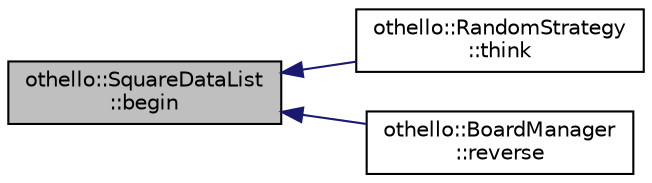 digraph "othello::SquareDataList::begin"
{
  edge [fontname="Helvetica",fontsize="10",labelfontname="Helvetica",labelfontsize="10"];
  node [fontname="Helvetica",fontsize="10",shape=record];
  rankdir="LR";
  Node1 [label="othello::SquareDataList\l::begin",height=0.2,width=0.4,color="black", fillcolor="grey75", style="filled", fontcolor="black"];
  Node1 -> Node2 [dir="back",color="midnightblue",fontsize="10",style="solid",fontname="Helvetica"];
  Node2 [label="othello::RandomStrategy\l::think",height=0.2,width=0.4,color="black", fillcolor="white", style="filled",URL="$d5/d37/classothello_1_1_random_strategy.html#a8adc187e10d6c667bf63af5e2c5c009b"];
  Node1 -> Node3 [dir="back",color="midnightblue",fontsize="10",style="solid",fontname="Helvetica"];
  Node3 [label="othello::BoardManager\l::reverse",height=0.2,width=0.4,color="black", fillcolor="white", style="filled",URL="$df/d71/classothello_1_1_board_manager.html#aa8eb7b1a4f3177c8fa5770ecf96d36e5"];
}
